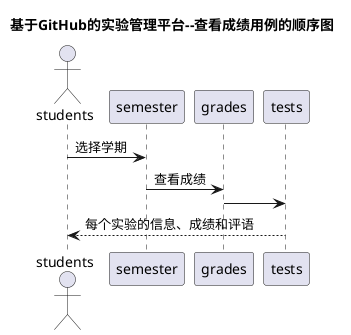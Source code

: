 @startuml
title 基于GitHub的实验管理平台--查看成绩用例的顺序图
actor students

students -> semester: 选择学期
semester ->grades:查看成绩
grades -> tests
tests --> students:每个实验的信息、成绩和评语
@enduml